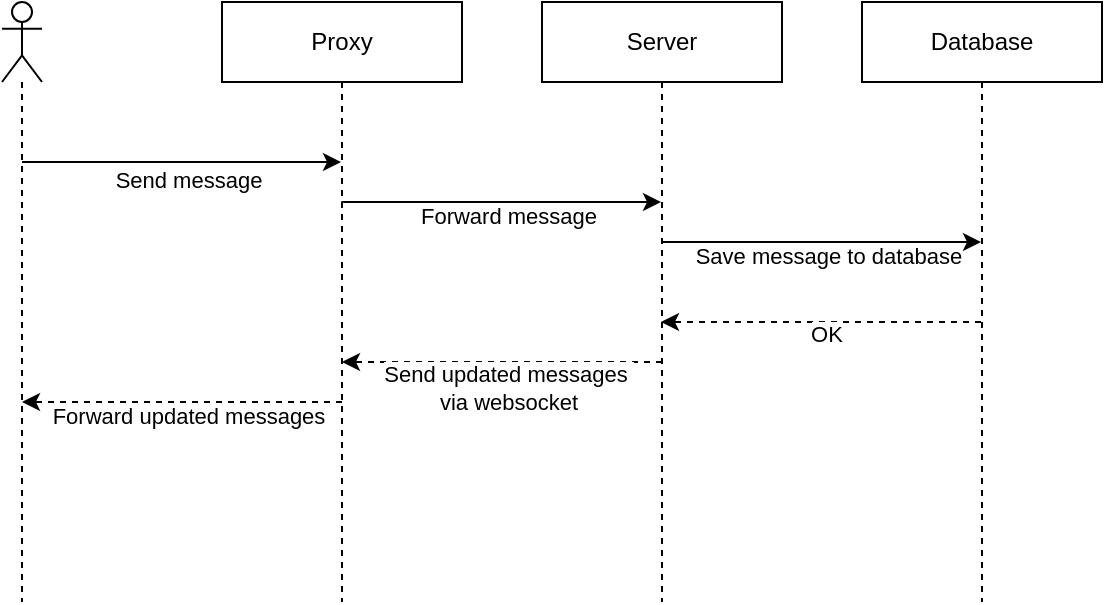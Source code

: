 <mxfile version="24.3.1" type="device">
  <diagram name="Page-1" id="2YBvvXClWsGukQMizWep">
    <mxGraphModel dx="1368" dy="793" grid="1" gridSize="10" guides="1" tooltips="1" connect="1" arrows="1" fold="1" page="1" pageScale="1" pageWidth="850" pageHeight="1100" math="0" shadow="0">
      <root>
        <mxCell id="0" />
        <mxCell id="1" parent="0" />
        <mxCell id="aM9ryv3xv72pqoxQDRHE-5" value="Proxy" style="shape=umlLifeline;perimeter=lifelinePerimeter;whiteSpace=wrap;html=1;container=0;dropTarget=0;collapsible=0;recursiveResize=0;outlineConnect=0;portConstraint=eastwest;newEdgeStyle={&quot;edgeStyle&quot;:&quot;elbowEdgeStyle&quot;,&quot;elbow&quot;:&quot;vertical&quot;,&quot;curved&quot;:0,&quot;rounded&quot;:0};" parent="1" vertex="1">
          <mxGeometry x="200" y="40" width="120" height="300" as="geometry" />
        </mxCell>
        <mxCell id="ljJgm9EiYddA9cTFG0Fl-5" value="Server" style="shape=umlLifeline;perimeter=lifelinePerimeter;whiteSpace=wrap;html=1;container=0;dropTarget=0;collapsible=0;recursiveResize=0;outlineConnect=0;portConstraint=eastwest;newEdgeStyle={&quot;edgeStyle&quot;:&quot;elbowEdgeStyle&quot;,&quot;elbow&quot;:&quot;vertical&quot;,&quot;curved&quot;:0,&quot;rounded&quot;:0};" parent="1" vertex="1">
          <mxGeometry x="360" y="40" width="120" height="300" as="geometry" />
        </mxCell>
        <mxCell id="ljJgm9EiYddA9cTFG0Fl-6" value="Database" style="shape=umlLifeline;perimeter=lifelinePerimeter;whiteSpace=wrap;html=1;container=0;dropTarget=0;collapsible=0;recursiveResize=0;outlineConnect=0;portConstraint=eastwest;newEdgeStyle={&quot;edgeStyle&quot;:&quot;elbowEdgeStyle&quot;,&quot;elbow&quot;:&quot;vertical&quot;,&quot;curved&quot;:0,&quot;rounded&quot;:0};" parent="1" vertex="1">
          <mxGeometry x="520" y="40" width="120" height="300" as="geometry" />
        </mxCell>
        <mxCell id="ljJgm9EiYddA9cTFG0Fl-7" value="" style="endArrow=classic;html=1;rounded=0;" parent="1" source="ljJgm9EiYddA9cTFG0Fl-11" edge="1">
          <mxGeometry width="50" height="50" relative="1" as="geometry">
            <mxPoint x="100" y="120" as="sourcePoint" />
            <mxPoint x="259.5" y="120" as="targetPoint" />
          </mxGeometry>
        </mxCell>
        <mxCell id="ljJgm9EiYddA9cTFG0Fl-8" value="Send message" style="edgeLabel;html=1;align=center;verticalAlign=middle;resizable=0;points=[];" parent="ljJgm9EiYddA9cTFG0Fl-7" vertex="1" connectable="0">
          <mxGeometry x="-0.533" relative="1" as="geometry">
            <mxPoint x="46" y="9" as="offset" />
          </mxGeometry>
        </mxCell>
        <mxCell id="ljJgm9EiYddA9cTFG0Fl-11" value="" style="shape=umlLifeline;perimeter=lifelinePerimeter;whiteSpace=wrap;html=1;container=1;dropTarget=0;collapsible=0;recursiveResize=0;outlineConnect=0;portConstraint=eastwest;newEdgeStyle={&quot;curved&quot;:0,&quot;rounded&quot;:0};participant=umlActor;" parent="1" vertex="1">
          <mxGeometry x="90" y="40" width="20" height="300" as="geometry" />
        </mxCell>
        <mxCell id="ljJgm9EiYddA9cTFG0Fl-15" value="" style="endArrow=classic;html=1;rounded=0;" parent="1" edge="1">
          <mxGeometry width="50" height="50" relative="1" as="geometry">
            <mxPoint x="259.7" y="140" as="sourcePoint" />
            <mxPoint x="419.5" y="140" as="targetPoint" />
          </mxGeometry>
        </mxCell>
        <mxCell id="ljJgm9EiYddA9cTFG0Fl-16" value="Forward message" style="edgeLabel;html=1;align=center;verticalAlign=middle;resizable=0;points=[];" parent="ljJgm9EiYddA9cTFG0Fl-15" vertex="1" connectable="0">
          <mxGeometry x="-0.533" relative="1" as="geometry">
            <mxPoint x="46" y="7" as="offset" />
          </mxGeometry>
        </mxCell>
        <mxCell id="lSpRyI1vkZVZtiPQ6Dnv-1" value="" style="endArrow=classic;html=1;rounded=0;" edge="1" parent="1">
          <mxGeometry width="50" height="50" relative="1" as="geometry">
            <mxPoint x="419.7" y="160" as="sourcePoint" />
            <mxPoint x="579.5" y="160" as="targetPoint" />
          </mxGeometry>
        </mxCell>
        <mxCell id="lSpRyI1vkZVZtiPQ6Dnv-2" value="Save message to database" style="edgeLabel;html=1;align=center;verticalAlign=middle;resizable=0;points=[];" vertex="1" connectable="0" parent="lSpRyI1vkZVZtiPQ6Dnv-1">
          <mxGeometry x="-0.533" relative="1" as="geometry">
            <mxPoint x="46" y="7" as="offset" />
          </mxGeometry>
        </mxCell>
        <mxCell id="lSpRyI1vkZVZtiPQ6Dnv-3" value="" style="endArrow=classic;html=1;rounded=0;dashed=1;" edge="1" parent="1">
          <mxGeometry width="50" height="50" relative="1" as="geometry">
            <mxPoint x="579.5" y="200" as="sourcePoint" />
            <mxPoint x="419.5" y="200" as="targetPoint" />
          </mxGeometry>
        </mxCell>
        <mxCell id="lSpRyI1vkZVZtiPQ6Dnv-4" value="OK" style="edgeLabel;html=1;align=center;verticalAlign=middle;resizable=0;points=[];" vertex="1" connectable="0" parent="lSpRyI1vkZVZtiPQ6Dnv-3">
          <mxGeometry x="-0.469" y="5" relative="1" as="geometry">
            <mxPoint x="-35" y="1" as="offset" />
          </mxGeometry>
        </mxCell>
        <mxCell id="lSpRyI1vkZVZtiPQ6Dnv-5" value="" style="endArrow=classic;html=1;rounded=0;dashed=1;" edge="1" parent="1">
          <mxGeometry width="50" height="50" relative="1" as="geometry">
            <mxPoint x="420" y="220" as="sourcePoint" />
            <mxPoint x="260" y="220" as="targetPoint" />
          </mxGeometry>
        </mxCell>
        <mxCell id="lSpRyI1vkZVZtiPQ6Dnv-6" value="Send updated messages&amp;nbsp;&lt;div&gt;via websocket&lt;/div&gt;" style="edgeLabel;html=1;align=center;verticalAlign=middle;resizable=0;points=[];" vertex="1" connectable="0" parent="lSpRyI1vkZVZtiPQ6Dnv-5">
          <mxGeometry x="-0.469" y="5" relative="1" as="geometry">
            <mxPoint x="-35" y="8" as="offset" />
          </mxGeometry>
        </mxCell>
        <mxCell id="lSpRyI1vkZVZtiPQ6Dnv-9" value="" style="endArrow=classic;html=1;rounded=0;dashed=1;" edge="1" parent="1">
          <mxGeometry width="50" height="50" relative="1" as="geometry">
            <mxPoint x="260" y="240" as="sourcePoint" />
            <mxPoint x="100" y="240" as="targetPoint" />
          </mxGeometry>
        </mxCell>
        <mxCell id="lSpRyI1vkZVZtiPQ6Dnv-10" value="Forward updated messages" style="edgeLabel;html=1;align=center;verticalAlign=middle;resizable=0;points=[];" vertex="1" connectable="0" parent="lSpRyI1vkZVZtiPQ6Dnv-9">
          <mxGeometry x="-0.469" y="5" relative="1" as="geometry">
            <mxPoint x="-35" y="2" as="offset" />
          </mxGeometry>
        </mxCell>
      </root>
    </mxGraphModel>
  </diagram>
</mxfile>
